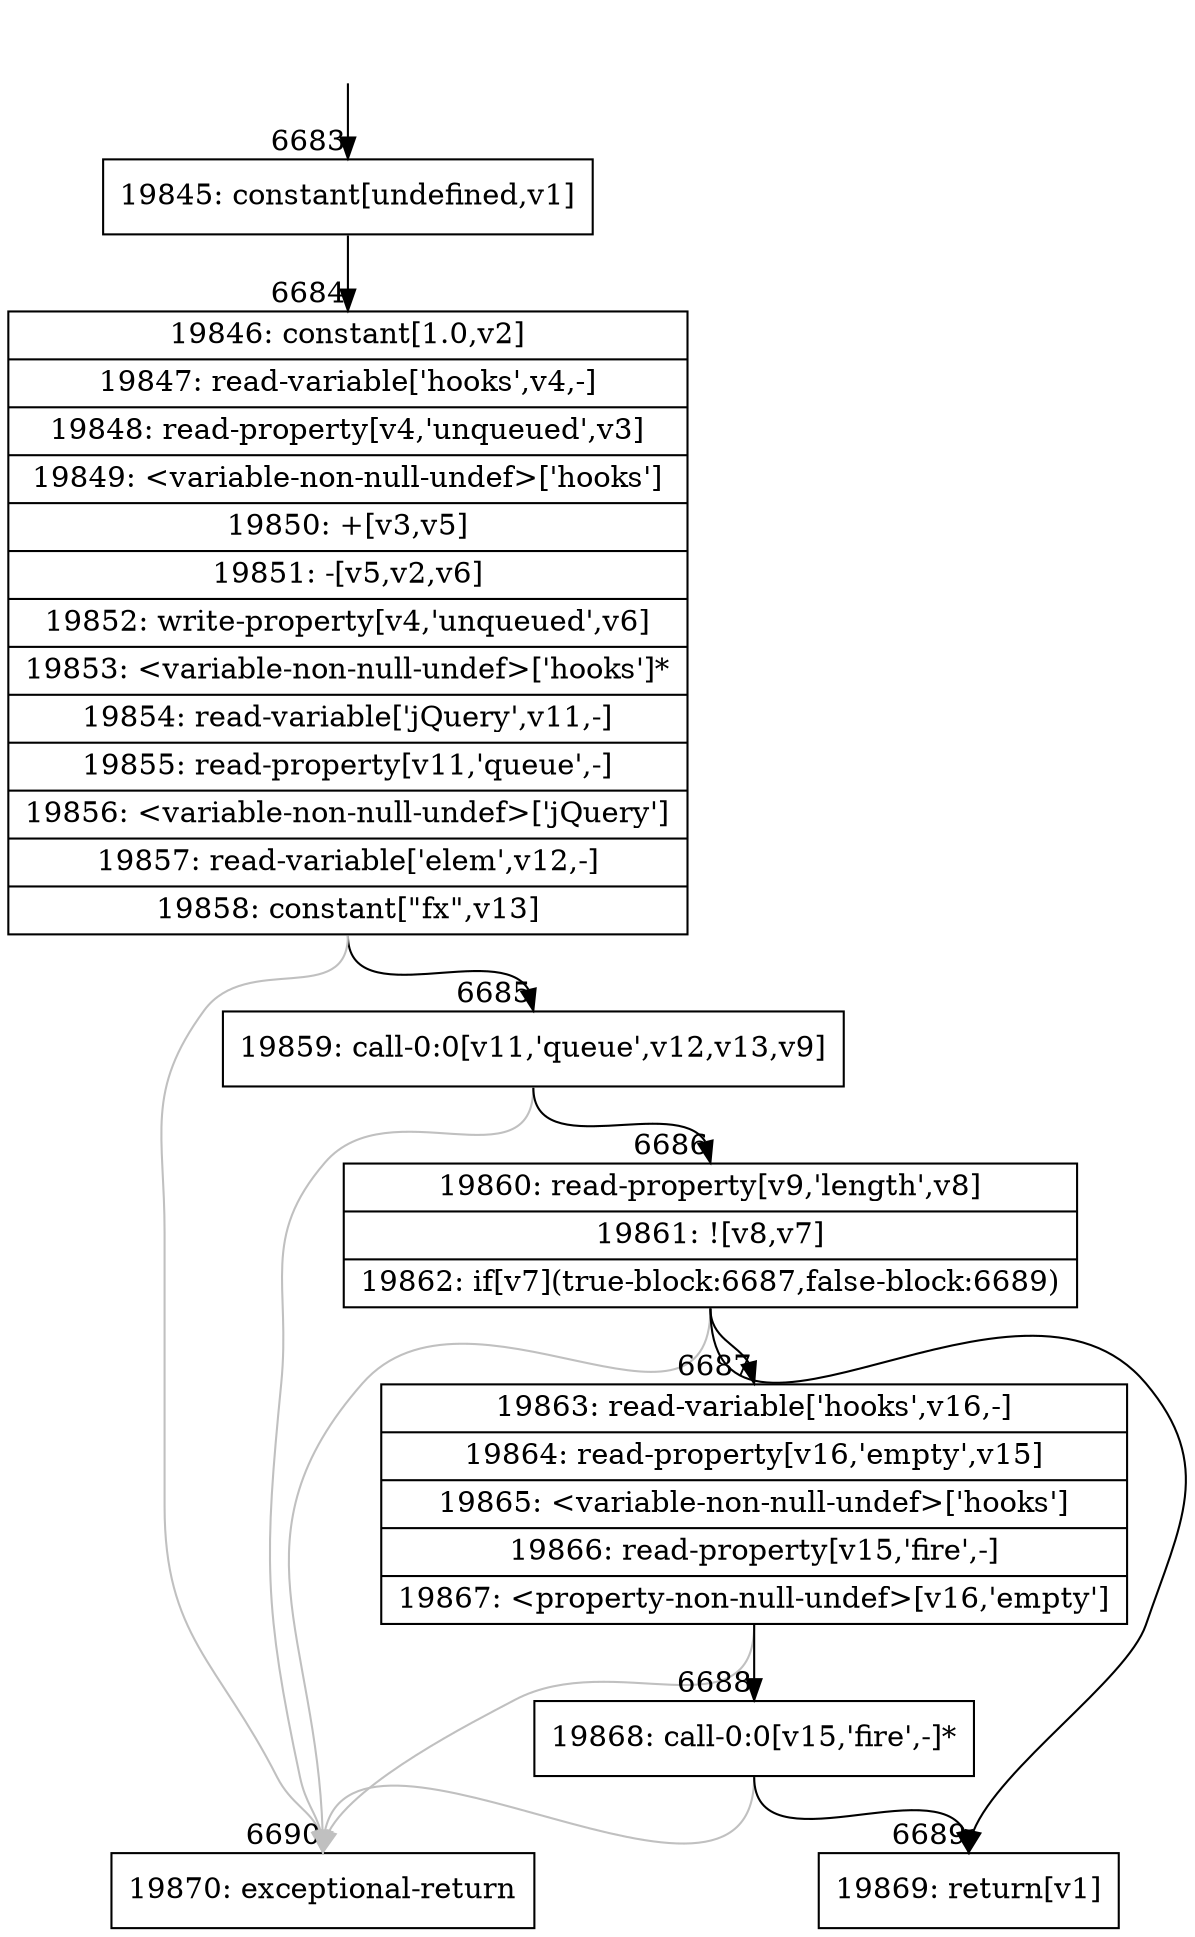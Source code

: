 digraph {
rankdir="TD"
BB_entry416[shape=none,label=""];
BB_entry416 -> BB6683 [tailport=s, headport=n, headlabel="    6683"]
BB6683 [shape=record label="{19845: constant[undefined,v1]}" ] 
BB6683 -> BB6684 [tailport=s, headport=n, headlabel="      6684"]
BB6684 [shape=record label="{19846: constant[1.0,v2]|19847: read-variable['hooks',v4,-]|19848: read-property[v4,'unqueued',v3]|19849: \<variable-non-null-undef\>['hooks']|19850: +[v3,v5]|19851: -[v5,v2,v6]|19852: write-property[v4,'unqueued',v6]|19853: \<variable-non-null-undef\>['hooks']*|19854: read-variable['jQuery',v11,-]|19855: read-property[v11,'queue',-]|19856: \<variable-non-null-undef\>['jQuery']|19857: read-variable['elem',v12,-]|19858: constant[\"fx\",v13]}" ] 
BB6684 -> BB6685 [tailport=s, headport=n, headlabel="      6685"]
BB6684 -> BB6690 [tailport=s, headport=n, color=gray, headlabel="      6690"]
BB6685 [shape=record label="{19859: call-0:0[v11,'queue',v12,v13,v9]}" ] 
BB6685 -> BB6686 [tailport=s, headport=n, headlabel="      6686"]
BB6685 -> BB6690 [tailport=s, headport=n, color=gray]
BB6686 [shape=record label="{19860: read-property[v9,'length',v8]|19861: ![v8,v7]|19862: if[v7](true-block:6687,false-block:6689)}" ] 
BB6686 -> BB6687 [tailport=s, headport=n, headlabel="      6687"]
BB6686 -> BB6689 [tailport=s, headport=n, headlabel="      6689"]
BB6686 -> BB6690 [tailport=s, headport=n, color=gray]
BB6687 [shape=record label="{19863: read-variable['hooks',v16,-]|19864: read-property[v16,'empty',v15]|19865: \<variable-non-null-undef\>['hooks']|19866: read-property[v15,'fire',-]|19867: \<property-non-null-undef\>[v16,'empty']}" ] 
BB6687 -> BB6688 [tailport=s, headport=n, headlabel="      6688"]
BB6687 -> BB6690 [tailport=s, headport=n, color=gray]
BB6688 [shape=record label="{19868: call-0:0[v15,'fire',-]*}" ] 
BB6688 -> BB6689 [tailport=s, headport=n]
BB6688 -> BB6690 [tailport=s, headport=n, color=gray]
BB6689 [shape=record label="{19869: return[v1]}" ] 
BB6690 [shape=record label="{19870: exceptional-return}" ] 
}
